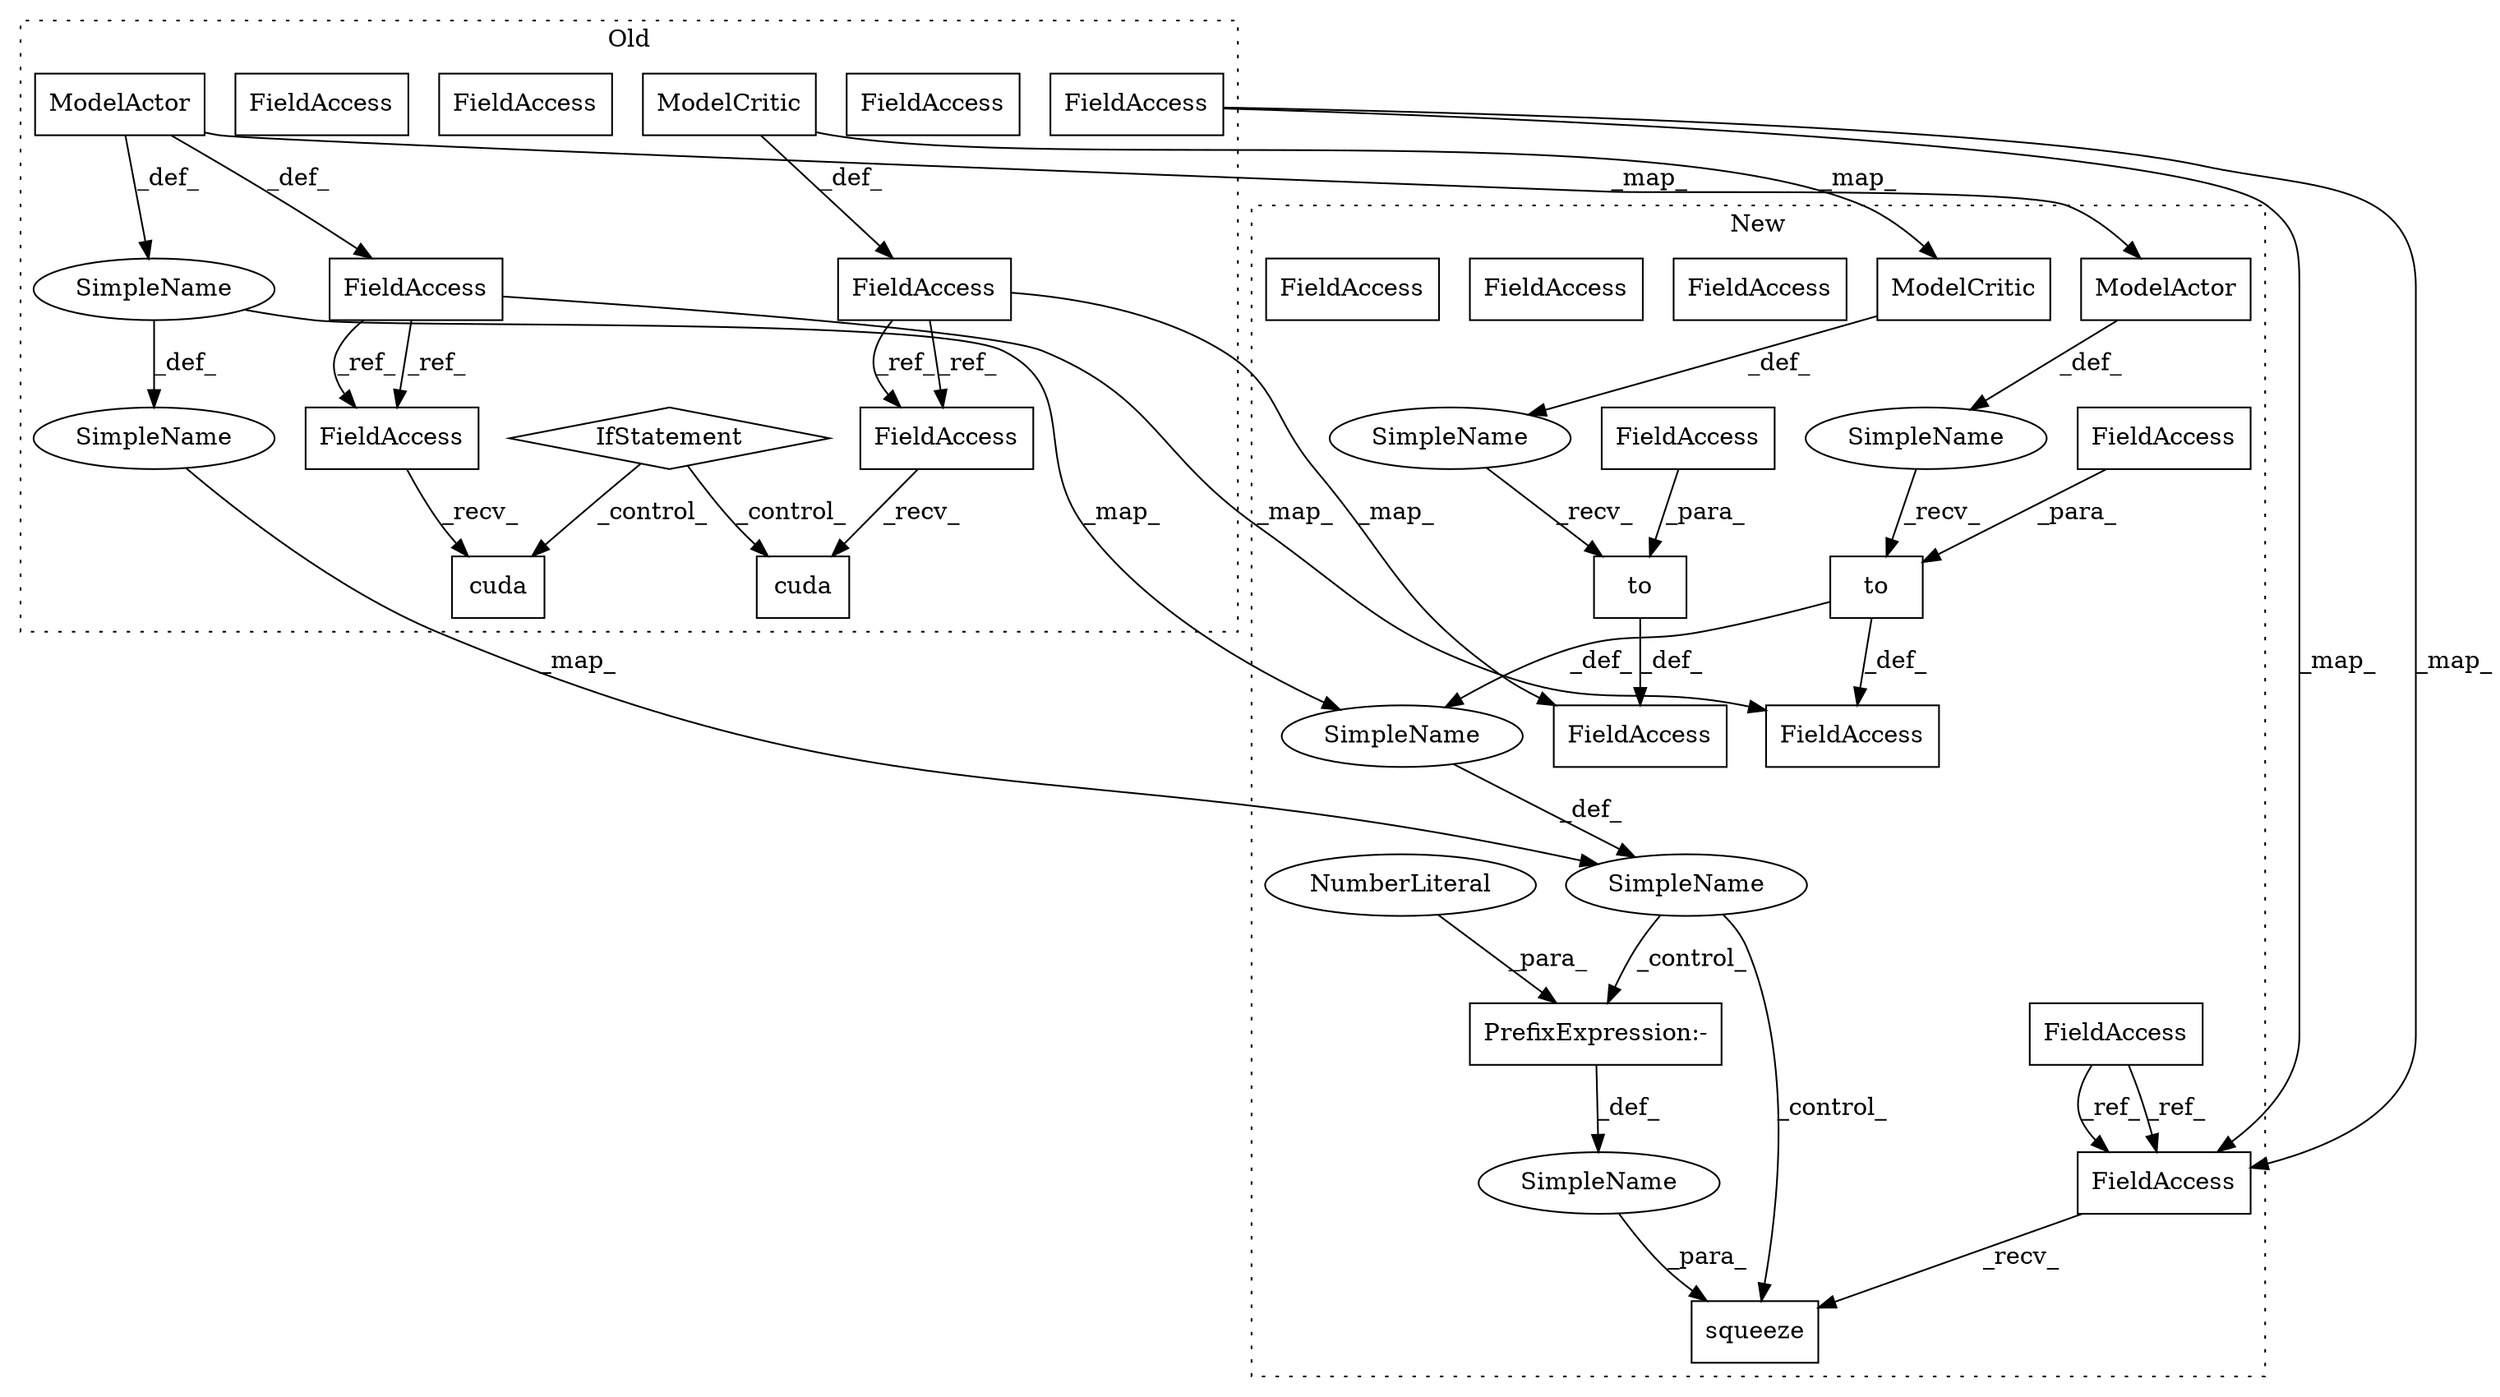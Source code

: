 digraph G {
subgraph cluster0 {
1 [label="ModelActor" a="32" s="3310,3377" l="11,1" shape="box"];
3 [label="cuda" a="32" s="3484" l="6" shape="box"];
5 [label="SimpleName" a="42" s="4032" l="3" shape="ellipse"];
8 [label="SimpleName" a="42" s="4011" l="8" shape="ellipse"];
9 [label="FieldAccess" a="22" s="3296" l="7" shape="box"];
11 [label="IfStatement" a="25" s="3451,3464" l="4,2" shape="diamond"];
12 [label="cuda" a="32" s="3508" l="6" shape="box"];
13 [label="FieldAccess" a="22" s="3476" l="7" shape="box"];
14 [label="ModelCritic" a="32" s="3400,3442" l="12,1" shape="box"];
16 [label="FieldAccess" a="22" s="3386" l="7" shape="box"];
20 [label="FieldAccess" a="22" s="6812" l="7" shape="box"];
28 [label="FieldAccess" a="22" s="3500" l="7" shape="box"];
31 [label="FieldAccess" a="22" s="3500" l="7" shape="box"];
34 [label="FieldAccess" a="22" s="3476" l="7" shape="box"];
36 [label="FieldAccess" a="22" s="6812" l="7" shape="box"];
label = "Old";
style="dotted";
}
subgraph cluster1 {
2 [label="ModelActor" a="32" s="3267,3334" l="11,1" shape="box"];
4 [label="SimpleName" a="42" s="3929" l="3" shape="ellipse"];
6 [label="squeeze" a="32" s="6524,6534" l="8,1" shape="box"];
7 [label="SimpleName" a="42" s="3908" l="8" shape="ellipse"];
10 [label="FieldAccess" a="22" s="3253" l="7" shape="box"];
15 [label="ModelCritic" a="32" s="3368,3410" l="12,1" shape="box"];
17 [label="FieldAccess" a="22" s="3354" l="7" shape="box"];
18 [label="SimpleName" a="42" s="" l="" shape="ellipse"];
19 [label="FieldAccess" a="22" s="6516" l="7" shape="box"];
21 [label="FieldAccess" a="22" s="6432" l="7" shape="box"];
22 [label="PrefixExpression:-" a="38" s="6532" l="1" shape="box"];
23 [label="NumberLiteral" a="34" s="6533" l="1" shape="ellipse"];
24 [label="SimpleName" a="42" s="" l="" shape="ellipse"];
25 [label="to" a="32" s="3412,3421" l="3,1" shape="box"];
26 [label="SimpleName" a="42" s="" l="" shape="ellipse"];
27 [label="to" a="32" s="3336,3345" l="3,1" shape="box"];
29 [label="FieldAccess" a="22" s="3339" l="6" shape="box"];
30 [label="FieldAccess" a="22" s="3415" l="6" shape="box"];
32 [label="FieldAccess" a="22" s="3415" l="6" shape="box"];
33 [label="FieldAccess" a="22" s="3339" l="6" shape="box"];
35 [label="FieldAccess" a="22" s="6516" l="7" shape="box"];
label = "New";
style="dotted";
}
1 -> 9 [label="_def_"];
1 -> 2 [label="_map_"];
1 -> 8 [label="_def_"];
2 -> 26 [label="_def_"];
4 -> 6 [label="_control_"];
4 -> 22 [label="_control_"];
5 -> 4 [label="_map_"];
7 -> 4 [label="_def_"];
8 -> 5 [label="_def_"];
8 -> 7 [label="_map_"];
9 -> 10 [label="_map_"];
9 -> 34 [label="_ref_"];
9 -> 34 [label="_ref_"];
11 -> 12 [label="_control_"];
11 -> 3 [label="_control_"];
14 -> 15 [label="_map_"];
14 -> 16 [label="_def_"];
15 -> 24 [label="_def_"];
16 -> 17 [label="_map_"];
16 -> 31 [label="_ref_"];
16 -> 31 [label="_ref_"];
18 -> 6 [label="_para_"];
21 -> 35 [label="_ref_"];
21 -> 35 [label="_ref_"];
22 -> 18 [label="_def_"];
23 -> 22 [label="_para_"];
24 -> 25 [label="_recv_"];
25 -> 17 [label="_def_"];
26 -> 27 [label="_recv_"];
27 -> 7 [label="_def_"];
27 -> 10 [label="_def_"];
31 -> 12 [label="_recv_"];
32 -> 25 [label="_para_"];
33 -> 27 [label="_para_"];
34 -> 3 [label="_recv_"];
35 -> 6 [label="_recv_"];
36 -> 35 [label="_map_"];
36 -> 35 [label="_map_"];
}
